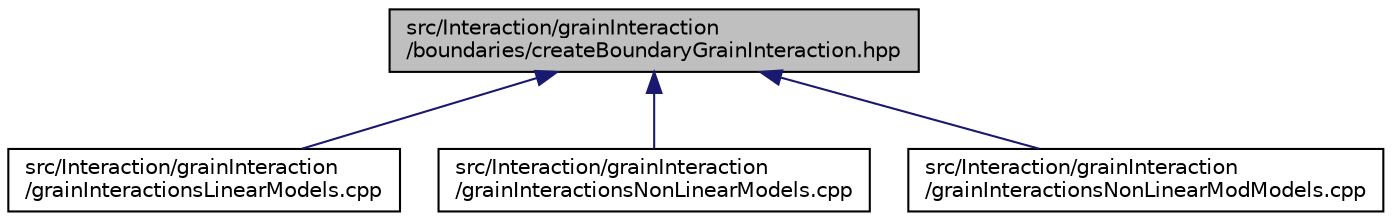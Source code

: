 digraph "src/Interaction/grainInteraction/boundaries/createBoundaryGrainInteraction.hpp"
{
 // LATEX_PDF_SIZE
  edge [fontname="Helvetica",fontsize="10",labelfontname="Helvetica",labelfontsize="10"];
  node [fontname="Helvetica",fontsize="10",shape=record];
  Node1 [label="src/Interaction/grainInteraction\l/boundaries/createBoundaryGrainInteraction.hpp",height=0.2,width=0.4,color="black", fillcolor="grey75", style="filled", fontcolor="black",tooltip=" "];
  Node1 -> Node2 [dir="back",color="midnightblue",fontsize="10",style="solid",fontname="Helvetica"];
  Node2 [label="src/Interaction/grainInteraction\l/grainInteractionsLinearModels.cpp",height=0.2,width=0.4,color="black", fillcolor="white", style="filled",URL="$grainInteractionsLinearModels_8cpp.html",tooltip=" "];
  Node1 -> Node3 [dir="back",color="midnightblue",fontsize="10",style="solid",fontname="Helvetica"];
  Node3 [label="src/Interaction/grainInteraction\l/grainInteractionsNonLinearModels.cpp",height=0.2,width=0.4,color="black", fillcolor="white", style="filled",URL="$grainInteractionsNonLinearModels_8cpp.html",tooltip=" "];
  Node1 -> Node4 [dir="back",color="midnightblue",fontsize="10",style="solid",fontname="Helvetica"];
  Node4 [label="src/Interaction/grainInteraction\l/grainInteractionsNonLinearModModels.cpp",height=0.2,width=0.4,color="black", fillcolor="white", style="filled",URL="$grainInteractionsNonLinearModModels_8cpp.html",tooltip=" "];
}
